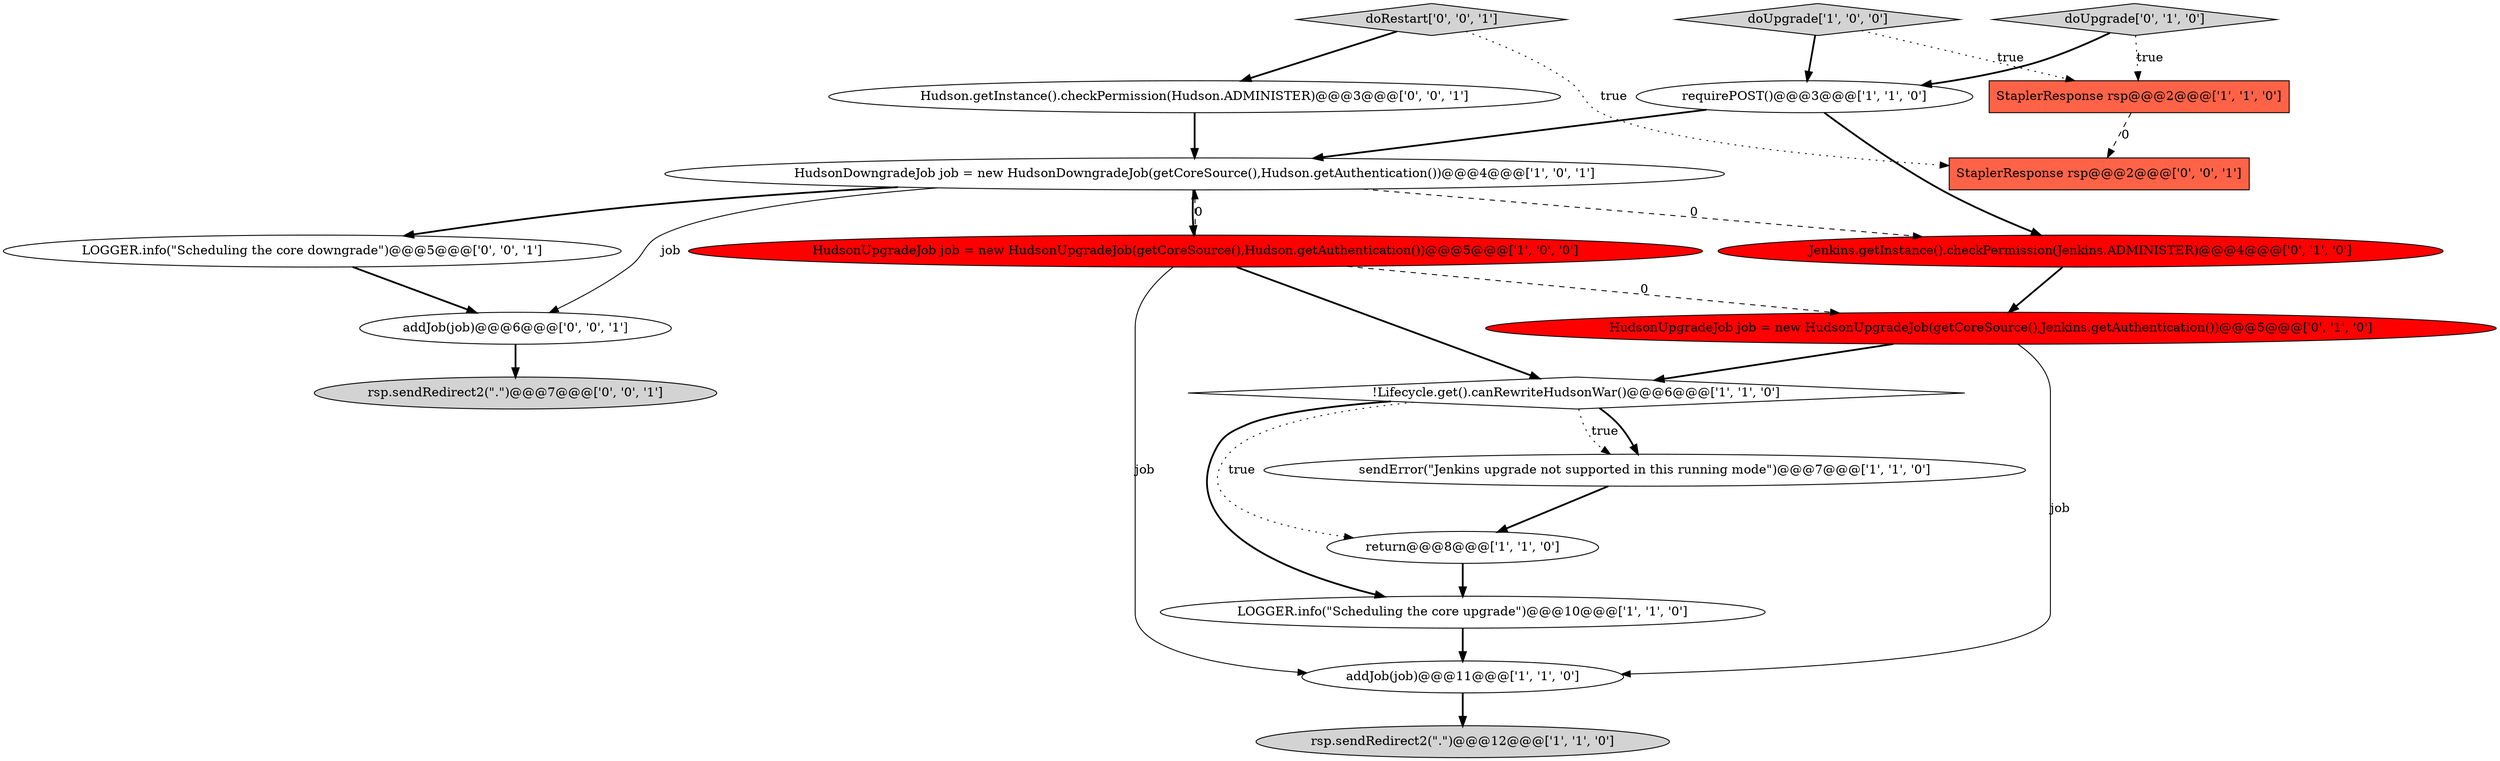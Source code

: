digraph {
19 [style = filled, label = "LOGGER.info(\"Scheduling the core downgrade\")@@@5@@@['0', '0', '1']", fillcolor = white, shape = ellipse image = "AAA0AAABBB3BBB"];
18 [style = filled, label = "StaplerResponse rsp@@@2@@@['0', '0', '1']", fillcolor = tomato, shape = box image = "AAA0AAABBB3BBB"];
7 [style = filled, label = "StaplerResponse rsp@@@2@@@['1', '1', '0']", fillcolor = tomato, shape = box image = "AAA0AAABBB1BBB"];
17 [style = filled, label = "doRestart['0', '0', '1']", fillcolor = lightgray, shape = diamond image = "AAA0AAABBB3BBB"];
5 [style = filled, label = "sendError(\"Jenkins upgrade not supported in this running mode\")@@@7@@@['1', '1', '0']", fillcolor = white, shape = ellipse image = "AAA0AAABBB1BBB"];
16 [style = filled, label = "addJob(job)@@@6@@@['0', '0', '1']", fillcolor = white, shape = ellipse image = "AAA0AAABBB3BBB"];
9 [style = filled, label = "!Lifecycle.get().canRewriteHudsonWar()@@@6@@@['1', '1', '0']", fillcolor = white, shape = diamond image = "AAA0AAABBB1BBB"];
13 [style = filled, label = "Jenkins.getInstance().checkPermission(Jenkins.ADMINISTER)@@@4@@@['0', '1', '0']", fillcolor = red, shape = ellipse image = "AAA1AAABBB2BBB"];
1 [style = filled, label = "rsp.sendRedirect2(\".\")@@@12@@@['1', '1', '0']", fillcolor = lightgray, shape = ellipse image = "AAA0AAABBB1BBB"];
8 [style = filled, label = "HudsonUpgradeJob job = new HudsonUpgradeJob(getCoreSource(),Hudson.getAuthentication())@@@5@@@['1', '0', '0']", fillcolor = red, shape = ellipse image = "AAA1AAABBB1BBB"];
2 [style = filled, label = "requirePOST()@@@3@@@['1', '1', '0']", fillcolor = white, shape = ellipse image = "AAA0AAABBB1BBB"];
10 [style = filled, label = "return@@@8@@@['1', '1', '0']", fillcolor = white, shape = ellipse image = "AAA0AAABBB1BBB"];
6 [style = filled, label = "LOGGER.info(\"Scheduling the core upgrade\")@@@10@@@['1', '1', '0']", fillcolor = white, shape = ellipse image = "AAA0AAABBB1BBB"];
0 [style = filled, label = "addJob(job)@@@11@@@['1', '1', '0']", fillcolor = white, shape = ellipse image = "AAA0AAABBB1BBB"];
3 [style = filled, label = "doUpgrade['1', '0', '0']", fillcolor = lightgray, shape = diamond image = "AAA0AAABBB1BBB"];
4 [style = filled, label = "HudsonDowngradeJob job = new HudsonDowngradeJob(getCoreSource(),Hudson.getAuthentication())@@@4@@@['1', '0', '1']", fillcolor = white, shape = ellipse image = "AAA0AAABBB1BBB"];
12 [style = filled, label = "HudsonUpgradeJob job = new HudsonUpgradeJob(getCoreSource(),Jenkins.getAuthentication())@@@5@@@['0', '1', '0']", fillcolor = red, shape = ellipse image = "AAA1AAABBB2BBB"];
11 [style = filled, label = "doUpgrade['0', '1', '0']", fillcolor = lightgray, shape = diamond image = "AAA0AAABBB2BBB"];
14 [style = filled, label = "Hudson.getInstance().checkPermission(Hudson.ADMINISTER)@@@3@@@['0', '0', '1']", fillcolor = white, shape = ellipse image = "AAA0AAABBB3BBB"];
15 [style = filled, label = "rsp.sendRedirect2(\".\")@@@7@@@['0', '0', '1']", fillcolor = lightgray, shape = ellipse image = "AAA0AAABBB3BBB"];
11->7 [style = dotted, label="true"];
5->10 [style = bold, label=""];
16->15 [style = bold, label=""];
3->7 [style = dotted, label="true"];
7->18 [style = dashed, label="0"];
17->18 [style = dotted, label="true"];
8->0 [style = solid, label="job"];
4->19 [style = bold, label=""];
8->12 [style = dashed, label="0"];
6->0 [style = bold, label=""];
12->9 [style = bold, label=""];
2->4 [style = bold, label=""];
10->6 [style = bold, label=""];
11->2 [style = bold, label=""];
4->16 [style = solid, label="job"];
9->6 [style = bold, label=""];
19->16 [style = bold, label=""];
2->13 [style = bold, label=""];
9->5 [style = dotted, label="true"];
13->12 [style = bold, label=""];
3->2 [style = bold, label=""];
17->14 [style = bold, label=""];
0->1 [style = bold, label=""];
8->9 [style = bold, label=""];
9->5 [style = bold, label=""];
4->8 [style = bold, label=""];
8->4 [style = dashed, label="0"];
4->13 [style = dashed, label="0"];
9->10 [style = dotted, label="true"];
14->4 [style = bold, label=""];
12->0 [style = solid, label="job"];
}

